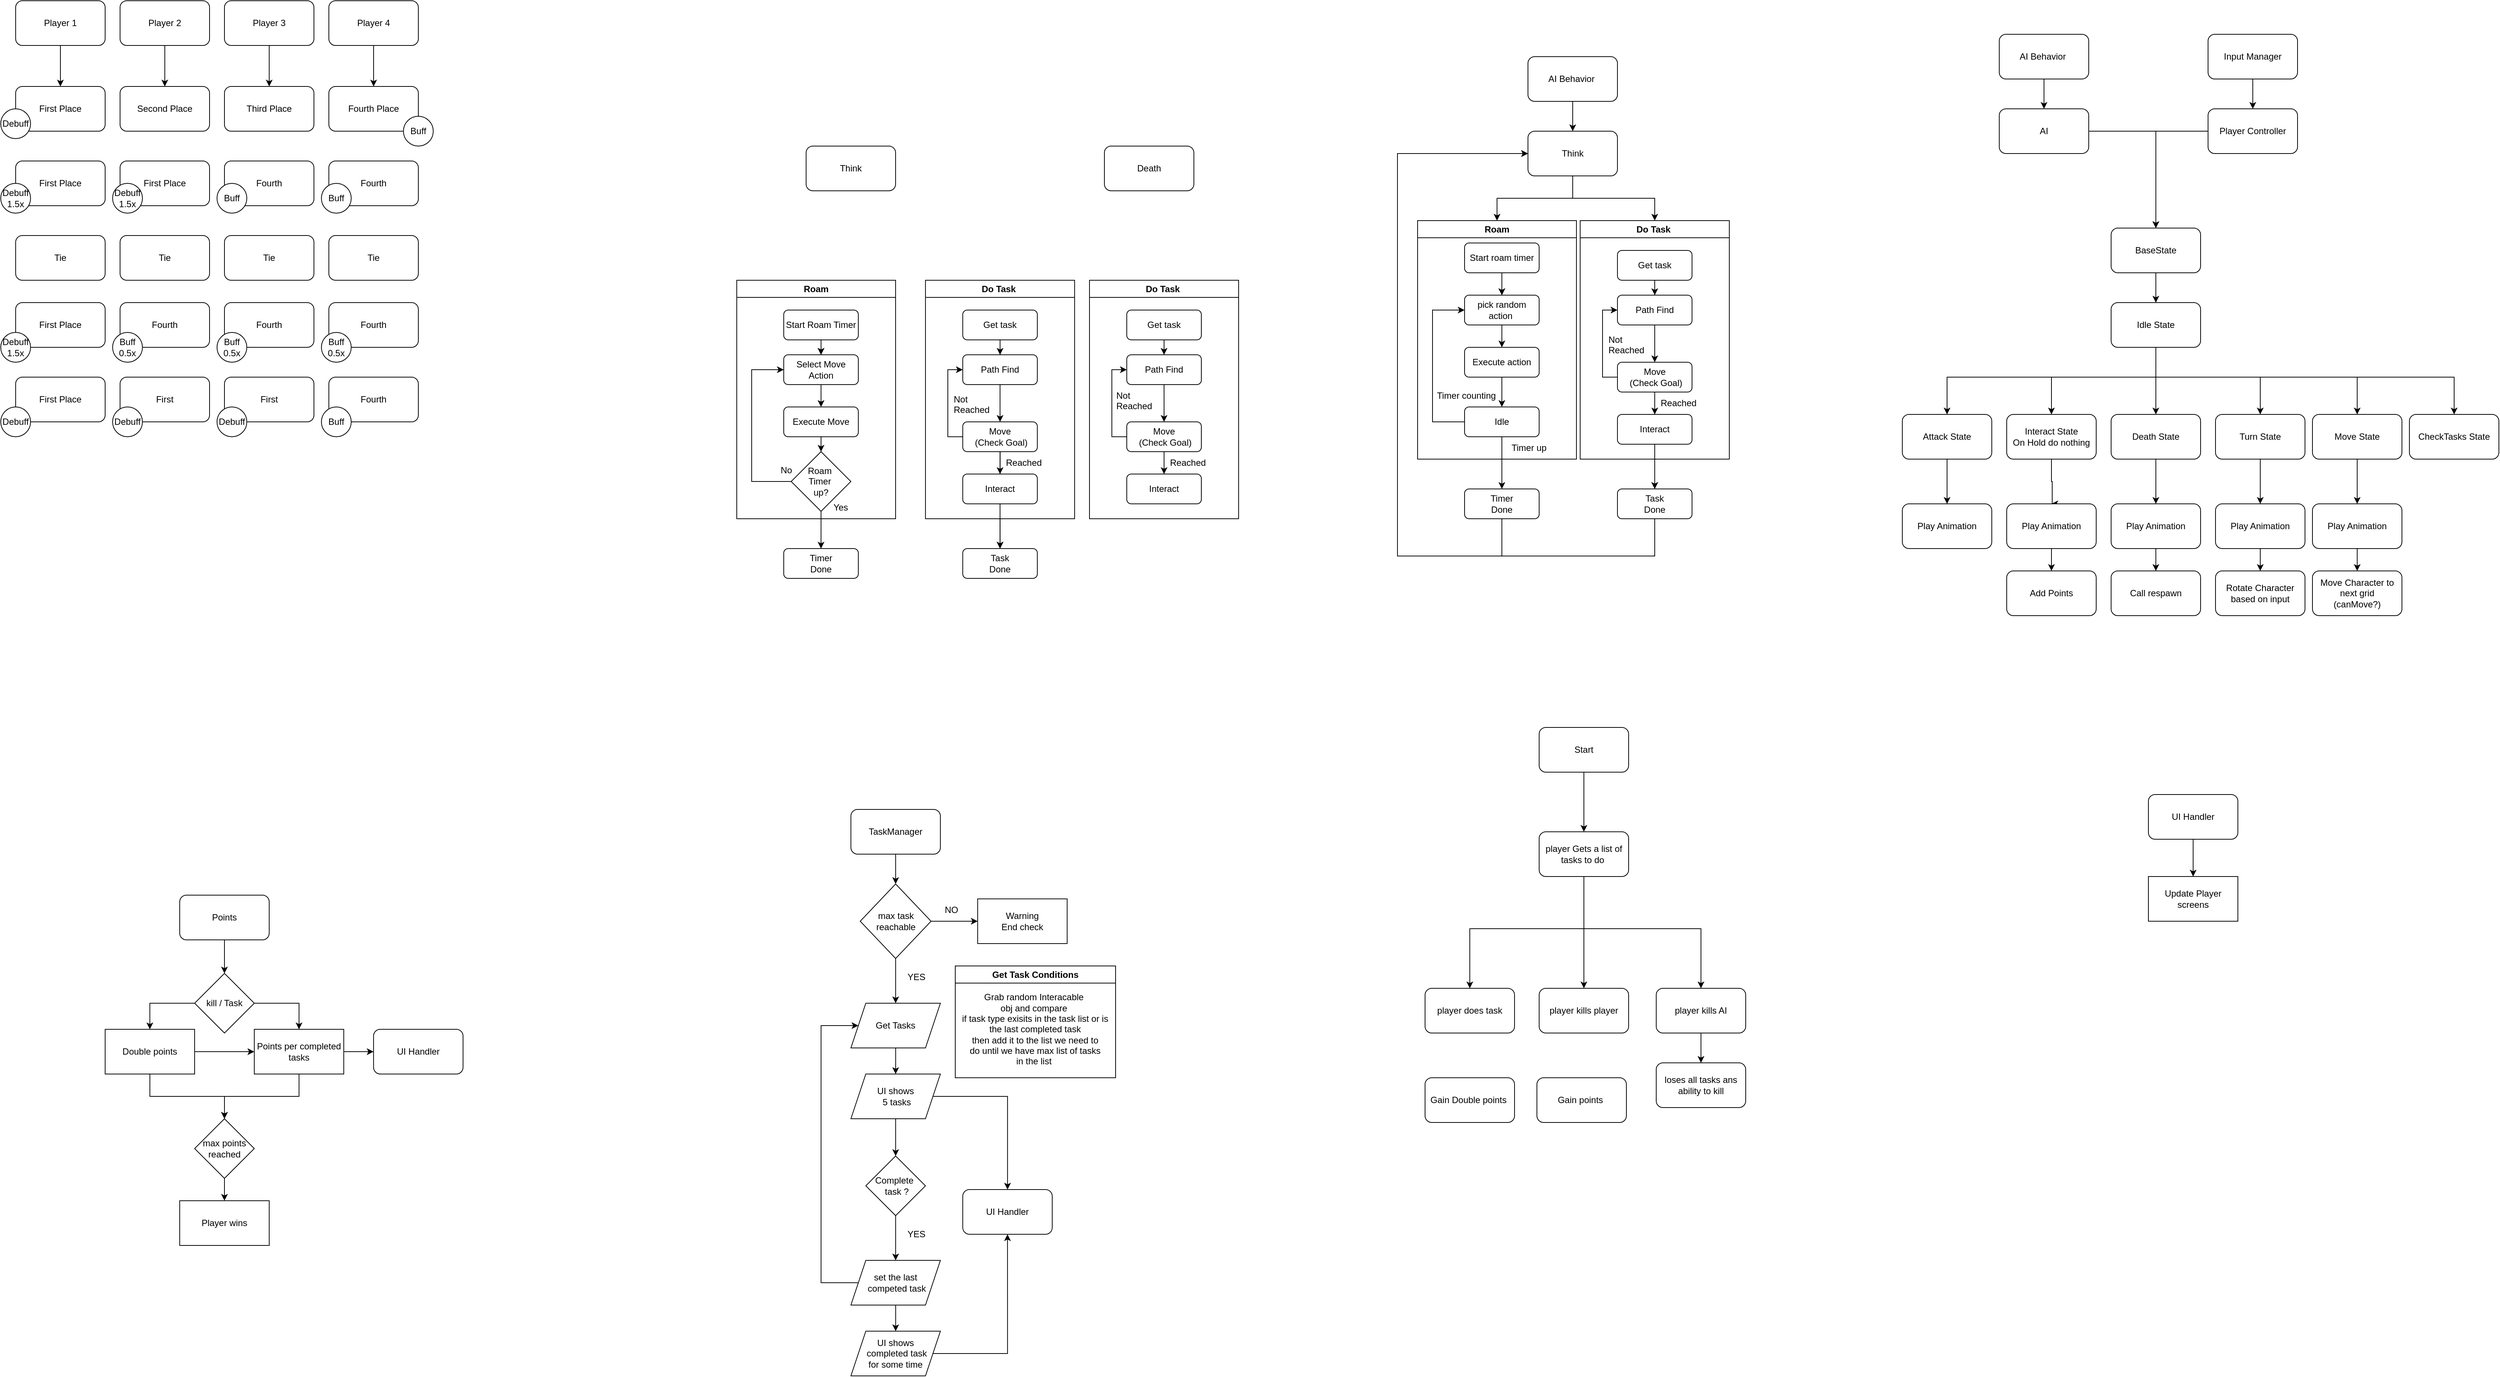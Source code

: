 <mxfile version="24.2.5" type="device">
  <diagram name="Page-1" id="fpUOnozSw0sFAfAjcg4Q">
    <mxGraphModel dx="3506" dy="557" grid="1" gridSize="10" guides="1" tooltips="1" connect="1" arrows="1" fold="1" page="1" pageScale="1" pageWidth="850" pageHeight="1100" math="0" shadow="0">
      <root>
        <mxCell id="0" />
        <mxCell id="1" parent="0" />
        <mxCell id="XSct5k5VQUa2GznqLbLM-2" style="edgeStyle=orthogonalEdgeStyle;rounded=0;orthogonalLoop=1;jettySize=auto;html=1;entryX=0.5;entryY=0;entryDx=0;entryDy=0;" parent="1" source="XSct5k5VQUa2GznqLbLM-1" target="XSct5k5VQUa2GznqLbLM-3" edge="1">
          <mxGeometry relative="1" as="geometry">
            <mxPoint x="500" y="280" as="targetPoint" />
          </mxGeometry>
        </mxCell>
        <mxCell id="XSct5k5VQUa2GznqLbLM-1" value="Input Manager" style="rounded=1;whiteSpace=wrap;html=1;" parent="1" vertex="1">
          <mxGeometry x="440" y="190" width="120" height="60" as="geometry" />
        </mxCell>
        <mxCell id="XSct5k5VQUa2GznqLbLM-5" value="" style="edgeStyle=orthogonalEdgeStyle;rounded=0;orthogonalLoop=1;jettySize=auto;html=1;" parent="1" source="XSct5k5VQUa2GznqLbLM-3" target="XSct5k5VQUa2GznqLbLM-4" edge="1">
          <mxGeometry relative="1" as="geometry" />
        </mxCell>
        <mxCell id="XSct5k5VQUa2GznqLbLM-3" value="Player Controller" style="rounded=1;whiteSpace=wrap;html=1;" parent="1" vertex="1">
          <mxGeometry x="440" y="290" width="120" height="60" as="geometry" />
        </mxCell>
        <mxCell id="XSct5k5VQUa2GznqLbLM-13" style="edgeStyle=orthogonalEdgeStyle;rounded=0;orthogonalLoop=1;jettySize=auto;html=1;entryX=0.5;entryY=0;entryDx=0;entryDy=0;" parent="1" source="XSct5k5VQUa2GznqLbLM-4" target="XSct5k5VQUa2GznqLbLM-8" edge="1">
          <mxGeometry relative="1" as="geometry" />
        </mxCell>
        <mxCell id="XSct5k5VQUa2GznqLbLM-4" value="BaseState" style="whiteSpace=wrap;html=1;rounded=1;" parent="1" vertex="1">
          <mxGeometry x="310" y="450" width="120" height="60" as="geometry" />
        </mxCell>
        <mxCell id="XSct5k5VQUa2GznqLbLM-32" style="edgeStyle=orthogonalEdgeStyle;rounded=0;orthogonalLoop=1;jettySize=auto;html=1;entryX=0.5;entryY=0;entryDx=0;entryDy=0;" parent="1" source="XSct5k5VQUa2GznqLbLM-7" target="XSct5k5VQUa2GznqLbLM-33" edge="1">
          <mxGeometry relative="1" as="geometry">
            <mxPoint x="640" y="820" as="targetPoint" />
          </mxGeometry>
        </mxCell>
        <mxCell id="XSct5k5VQUa2GznqLbLM-7" value="Move State" style="whiteSpace=wrap;html=1;rounded=1;" parent="1" vertex="1">
          <mxGeometry x="580" y="700" width="120" height="60" as="geometry" />
        </mxCell>
        <mxCell id="Volj_1E85MB9AknWKt4E-5" style="edgeStyle=orthogonalEdgeStyle;rounded=0;orthogonalLoop=1;jettySize=auto;html=1;entryX=0.5;entryY=0;entryDx=0;entryDy=0;" parent="1" source="XSct5k5VQUa2GznqLbLM-8" target="XSct5k5VQUa2GznqLbLM-11" edge="1">
          <mxGeometry relative="1" as="geometry">
            <Array as="points">
              <mxPoint x="370" y="650" />
              <mxPoint x="90" y="650" />
            </Array>
          </mxGeometry>
        </mxCell>
        <mxCell id="Volj_1E85MB9AknWKt4E-6" style="edgeStyle=orthogonalEdgeStyle;rounded=0;orthogonalLoop=1;jettySize=auto;html=1;entryX=0.5;entryY=0;entryDx=0;entryDy=0;" parent="1" source="XSct5k5VQUa2GznqLbLM-8" target="XSct5k5VQUa2GznqLbLM-12" edge="1">
          <mxGeometry relative="1" as="geometry">
            <Array as="points">
              <mxPoint x="370" y="650" />
              <mxPoint x="230" y="650" />
            </Array>
          </mxGeometry>
        </mxCell>
        <mxCell id="Volj_1E85MB9AknWKt4E-7" style="edgeStyle=orthogonalEdgeStyle;rounded=0;orthogonalLoop=1;jettySize=auto;html=1;entryX=0.5;entryY=0;entryDx=0;entryDy=0;" parent="1" source="XSct5k5VQUa2GznqLbLM-8" target="XSct5k5VQUa2GznqLbLM-10" edge="1">
          <mxGeometry relative="1" as="geometry">
            <Array as="points">
              <mxPoint x="370" y="680" />
              <mxPoint x="370" y="680" />
            </Array>
          </mxGeometry>
        </mxCell>
        <mxCell id="Volj_1E85MB9AknWKt4E-8" style="edgeStyle=orthogonalEdgeStyle;rounded=0;orthogonalLoop=1;jettySize=auto;html=1;entryX=0.5;entryY=0;entryDx=0;entryDy=0;" parent="1" source="XSct5k5VQUa2GznqLbLM-8" target="XSct5k5VQUa2GznqLbLM-9" edge="1">
          <mxGeometry relative="1" as="geometry">
            <Array as="points">
              <mxPoint x="370" y="650" />
              <mxPoint x="510" y="650" />
            </Array>
          </mxGeometry>
        </mxCell>
        <mxCell id="Volj_1E85MB9AknWKt4E-9" style="edgeStyle=orthogonalEdgeStyle;rounded=0;orthogonalLoop=1;jettySize=auto;html=1;entryX=0.5;entryY=0;entryDx=0;entryDy=0;" parent="1" source="XSct5k5VQUa2GznqLbLM-8" target="XSct5k5VQUa2GznqLbLM-71" edge="1">
          <mxGeometry relative="1" as="geometry">
            <Array as="points">
              <mxPoint x="370" y="650" />
              <mxPoint x="770" y="650" />
            </Array>
          </mxGeometry>
        </mxCell>
        <mxCell id="Volj_1E85MB9AknWKt4E-10" style="edgeStyle=orthogonalEdgeStyle;rounded=0;orthogonalLoop=1;jettySize=auto;html=1;entryX=0.5;entryY=0;entryDx=0;entryDy=0;" parent="1" source="XSct5k5VQUa2GznqLbLM-8" target="XSct5k5VQUa2GznqLbLM-7" edge="1">
          <mxGeometry relative="1" as="geometry">
            <Array as="points">
              <mxPoint x="370" y="650" />
              <mxPoint x="640" y="650" />
            </Array>
          </mxGeometry>
        </mxCell>
        <mxCell id="XSct5k5VQUa2GznqLbLM-8" value="Idle State" style="whiteSpace=wrap;html=1;rounded=1;" parent="1" vertex="1">
          <mxGeometry x="310" y="550" width="120" height="60" as="geometry" />
        </mxCell>
        <mxCell id="XSct5k5VQUa2GznqLbLM-25" style="edgeStyle=orthogonalEdgeStyle;rounded=0;orthogonalLoop=1;jettySize=auto;html=1;entryX=0.5;entryY=0;entryDx=0;entryDy=0;" parent="1" source="XSct5k5VQUa2GznqLbLM-9" target="XSct5k5VQUa2GznqLbLM-26" edge="1">
          <mxGeometry relative="1" as="geometry" />
        </mxCell>
        <mxCell id="XSct5k5VQUa2GznqLbLM-9" value="Turn State" style="whiteSpace=wrap;html=1;rounded=1;" parent="1" vertex="1">
          <mxGeometry x="450" y="700" width="120" height="60" as="geometry" />
        </mxCell>
        <mxCell id="XSct5k5VQUa2GznqLbLM-18" style="edgeStyle=orthogonalEdgeStyle;rounded=0;orthogonalLoop=1;jettySize=auto;html=1;" parent="1" source="XSct5k5VQUa2GznqLbLM-10" edge="1">
          <mxGeometry relative="1" as="geometry">
            <mxPoint x="370" y="820" as="targetPoint" />
          </mxGeometry>
        </mxCell>
        <mxCell id="XSct5k5VQUa2GznqLbLM-10" value="Death State" style="whiteSpace=wrap;html=1;rounded=1;" parent="1" vertex="1">
          <mxGeometry x="310" y="700" width="120" height="60" as="geometry" />
        </mxCell>
        <mxCell id="XSct5k5VQUa2GznqLbLM-11" value="Attack State" style="whiteSpace=wrap;html=1;rounded=1;" parent="1" vertex="1">
          <mxGeometry x="30" y="700" width="120" height="60" as="geometry" />
        </mxCell>
        <mxCell id="XSct5k5VQUa2GznqLbLM-12" value="Interact State&lt;br&gt;On Hold do nothing" style="whiteSpace=wrap;html=1;rounded=1;" parent="1" vertex="1">
          <mxGeometry x="170" y="700" width="120" height="60" as="geometry" />
        </mxCell>
        <mxCell id="XSct5k5VQUa2GznqLbLM-21" style="edgeStyle=orthogonalEdgeStyle;rounded=0;orthogonalLoop=1;jettySize=auto;html=1;entryX=0.5;entryY=0;entryDx=0;entryDy=0;" parent="1" source="XSct5k5VQUa2GznqLbLM-19" target="XSct5k5VQUa2GznqLbLM-20" edge="1">
          <mxGeometry relative="1" as="geometry" />
        </mxCell>
        <mxCell id="XSct5k5VQUa2GznqLbLM-19" value="Play Animation" style="whiteSpace=wrap;html=1;rounded=1;" parent="1" vertex="1">
          <mxGeometry x="310" y="820" width="120" height="60" as="geometry" />
        </mxCell>
        <mxCell id="XSct5k5VQUa2GznqLbLM-20" value="Call respawn" style="whiteSpace=wrap;html=1;rounded=1;" parent="1" vertex="1">
          <mxGeometry x="310" y="910" width="120" height="60" as="geometry" />
        </mxCell>
        <mxCell id="XSct5k5VQUa2GznqLbLM-23" value="Rotate Character based on input" style="whiteSpace=wrap;html=1;rounded=1;" parent="1" vertex="1">
          <mxGeometry x="450" y="910" width="120" height="60" as="geometry" />
        </mxCell>
        <mxCell id="XSct5k5VQUa2GznqLbLM-27" style="edgeStyle=orthogonalEdgeStyle;rounded=0;orthogonalLoop=1;jettySize=auto;html=1;entryX=0.5;entryY=0;entryDx=0;entryDy=0;" parent="1" source="XSct5k5VQUa2GznqLbLM-26" target="XSct5k5VQUa2GznqLbLM-23" edge="1">
          <mxGeometry relative="1" as="geometry" />
        </mxCell>
        <mxCell id="XSct5k5VQUa2GznqLbLM-26" value="Play Animation" style="whiteSpace=wrap;html=1;rounded=1;" parent="1" vertex="1">
          <mxGeometry x="450" y="820" width="120" height="60" as="geometry" />
        </mxCell>
        <mxCell id="XSct5k5VQUa2GznqLbLM-35" style="edgeStyle=orthogonalEdgeStyle;rounded=0;orthogonalLoop=1;jettySize=auto;html=1;" parent="1" source="XSct5k5VQUa2GznqLbLM-33" target="XSct5k5VQUa2GznqLbLM-34" edge="1">
          <mxGeometry relative="1" as="geometry" />
        </mxCell>
        <mxCell id="XSct5k5VQUa2GznqLbLM-33" value="Play Animation" style="whiteSpace=wrap;html=1;rounded=1;" parent="1" vertex="1">
          <mxGeometry x="580" y="820" width="120" height="60" as="geometry" />
        </mxCell>
        <mxCell id="XSct5k5VQUa2GznqLbLM-34" value="Move Character to next grid&lt;div&gt;(canMove?)&lt;/div&gt;" style="whiteSpace=wrap;html=1;rounded=1;" parent="1" vertex="1">
          <mxGeometry x="580" y="910" width="120" height="60" as="geometry" />
        </mxCell>
        <mxCell id="cFJ6EwEZcU4XQTctLiup-2" style="edgeStyle=orthogonalEdgeStyle;rounded=0;orthogonalLoop=1;jettySize=auto;html=1;entryX=0.5;entryY=0;entryDx=0;entryDy=0;" parent="1" source="cFJ6EwEZcU4XQTctLiup-1" target="xqMqaPBEPbHjZp_7vXyr-19" edge="1">
          <mxGeometry relative="1" as="geometry">
            <mxPoint x="-522" y="350.0" as="sourcePoint" />
            <Array as="points" />
          </mxGeometry>
        </mxCell>
        <mxCell id="k_e-ELGLgppn5nw8v2pl-16" style="edgeStyle=orthogonalEdgeStyle;rounded=0;orthogonalLoop=1;jettySize=auto;html=1;entryX=0.5;entryY=0;entryDx=0;entryDy=0;exitX=0.5;exitY=1;exitDx=0;exitDy=0;" parent="1" source="znZZMsB74qmJo8x0Kip--1" target="cFJ6EwEZcU4XQTctLiup-1" edge="1">
          <mxGeometry relative="1" as="geometry">
            <mxPoint x="-412" y="270" as="sourcePoint" />
          </mxGeometry>
        </mxCell>
        <mxCell id="XSct5k5VQUa2GznqLbLM-71" value="CheckTasks State" style="whiteSpace=wrap;html=1;rounded=1;" parent="1" vertex="1">
          <mxGeometry x="710" y="700" width="120" height="60" as="geometry" />
        </mxCell>
        <mxCell id="XSct5k5VQUa2GznqLbLM-72" style="edgeStyle=orthogonalEdgeStyle;rounded=0;orthogonalLoop=1;jettySize=auto;html=1;exitX=0.5;exitY=1;exitDx=0;exitDy=0;" parent="1" source="XSct5k5VQUa2GznqLbLM-12" edge="1">
          <mxGeometry relative="1" as="geometry">
            <mxPoint x="230" y="820" as="targetPoint" />
            <mxPoint x="380" y="770" as="sourcePoint" />
            <Array as="points">
              <mxPoint x="230" y="790" />
              <mxPoint x="231" y="790" />
              <mxPoint x="231" y="820" />
            </Array>
          </mxGeometry>
        </mxCell>
        <mxCell id="XSct5k5VQUa2GznqLbLM-73" value="Add Points" style="whiteSpace=wrap;html=1;rounded=1;" parent="1" vertex="1">
          <mxGeometry x="170" y="910" width="120" height="60" as="geometry" />
        </mxCell>
        <mxCell id="XSct5k5VQUa2GznqLbLM-75" style="edgeStyle=orthogonalEdgeStyle;rounded=0;orthogonalLoop=1;jettySize=auto;html=1;entryX=0.5;entryY=0;entryDx=0;entryDy=0;" parent="1" source="XSct5k5VQUa2GznqLbLM-74" target="XSct5k5VQUa2GznqLbLM-73" edge="1">
          <mxGeometry relative="1" as="geometry" />
        </mxCell>
        <mxCell id="XSct5k5VQUa2GznqLbLM-74" value="Play Animation" style="whiteSpace=wrap;html=1;rounded=1;" parent="1" vertex="1">
          <mxGeometry x="170" y="820" width="120" height="60" as="geometry" />
        </mxCell>
        <mxCell id="XSct5k5VQUa2GznqLbLM-76" value="Play Animation" style="whiteSpace=wrap;html=1;rounded=1;" parent="1" vertex="1">
          <mxGeometry x="30" y="820" width="120" height="60" as="geometry" />
        </mxCell>
        <mxCell id="XSct5k5VQUa2GznqLbLM-77" style="edgeStyle=orthogonalEdgeStyle;rounded=0;orthogonalLoop=1;jettySize=auto;html=1;exitX=0.5;exitY=1;exitDx=0;exitDy=0;entryX=0.5;entryY=0;entryDx=0;entryDy=0;" parent="1" source="XSct5k5VQUa2GznqLbLM-11" target="XSct5k5VQUa2GznqLbLM-76" edge="1">
          <mxGeometry relative="1" as="geometry">
            <mxPoint x="240" y="830" as="targetPoint" />
            <mxPoint x="240" y="770" as="sourcePoint" />
            <Array as="points">
              <mxPoint x="90" y="810" />
              <mxPoint x="90" y="810" />
            </Array>
          </mxGeometry>
        </mxCell>
        <mxCell id="xqMqaPBEPbHjZp_7vXyr-19" value="Roam" style="swimlane;whiteSpace=wrap;html=1;" parent="1" vertex="1">
          <mxGeometry x="-620" y="440" width="213" height="320" as="geometry" />
        </mxCell>
        <mxCell id="xqMqaPBEPbHjZp_7vXyr-21" style="edgeStyle=orthogonalEdgeStyle;rounded=0;orthogonalLoop=1;jettySize=auto;html=1;entryX=0.5;entryY=0;entryDx=0;entryDy=0;" parent="xqMqaPBEPbHjZp_7vXyr-19" source="T1XJ8mTRFxujSmtySTRM-1" target="xqMqaPBEPbHjZp_7vXyr-13" edge="1">
          <mxGeometry relative="1" as="geometry">
            <mxPoint x="113" y="60.0" as="sourcePoint" />
          </mxGeometry>
        </mxCell>
        <mxCell id="xqMqaPBEPbHjZp_7vXyr-13" value="pick random action&amp;nbsp;" style="whiteSpace=wrap;html=1;rounded=1;" parent="xqMqaPBEPbHjZp_7vXyr-19" vertex="1">
          <mxGeometry x="63" y="100.0" width="100" height="40" as="geometry" />
        </mxCell>
        <mxCell id="xqMqaPBEPbHjZp_7vXyr-16" value="" style="edgeStyle=orthogonalEdgeStyle;rounded=0;orthogonalLoop=1;jettySize=auto;html=1;" parent="xqMqaPBEPbHjZp_7vXyr-19" source="xqMqaPBEPbHjZp_7vXyr-13" target="xqMqaPBEPbHjZp_7vXyr-15" edge="1">
          <mxGeometry relative="1" as="geometry">
            <mxPoint x="113" y="140.0" as="sourcePoint" />
            <mxPoint x="113" y="220.0" as="targetPoint" />
          </mxGeometry>
        </mxCell>
        <mxCell id="xqMqaPBEPbHjZp_7vXyr-15" value="Execute action" style="whiteSpace=wrap;html=1;rounded=1;" parent="xqMqaPBEPbHjZp_7vXyr-19" vertex="1">
          <mxGeometry x="63" y="170.0" width="100" height="40" as="geometry" />
        </mxCell>
        <mxCell id="xqMqaPBEPbHjZp_7vXyr-18" value="" style="edgeStyle=orthogonalEdgeStyle;rounded=0;orthogonalLoop=1;jettySize=auto;html=1;" parent="xqMqaPBEPbHjZp_7vXyr-19" source="xqMqaPBEPbHjZp_7vXyr-15" target="xqMqaPBEPbHjZp_7vXyr-17" edge="1">
          <mxGeometry relative="1" as="geometry">
            <mxPoint x="113" y="220.0" as="sourcePoint" />
            <mxPoint x="113" y="330.0" as="targetPoint" />
          </mxGeometry>
        </mxCell>
        <mxCell id="T1XJ8mTRFxujSmtySTRM-5" style="edgeStyle=orthogonalEdgeStyle;rounded=0;orthogonalLoop=1;jettySize=auto;html=1;entryX=0;entryY=0.5;entryDx=0;entryDy=0;" parent="xqMqaPBEPbHjZp_7vXyr-19" source="xqMqaPBEPbHjZp_7vXyr-17" target="xqMqaPBEPbHjZp_7vXyr-13" edge="1">
          <mxGeometry relative="1" as="geometry">
            <Array as="points">
              <mxPoint x="20" y="270" />
              <mxPoint x="20" y="120" />
            </Array>
          </mxGeometry>
        </mxCell>
        <mxCell id="xqMqaPBEPbHjZp_7vXyr-17" value="Idle" style="whiteSpace=wrap;html=1;rounded=1;" parent="xqMqaPBEPbHjZp_7vXyr-19" vertex="1">
          <mxGeometry x="63" y="250.0" width="100" height="40" as="geometry" />
        </mxCell>
        <mxCell id="T1XJ8mTRFxujSmtySTRM-1" value="Start roam timer" style="whiteSpace=wrap;html=1;rounded=1;" parent="xqMqaPBEPbHjZp_7vXyr-19" vertex="1">
          <mxGeometry x="63" y="30.0" width="100" height="40" as="geometry" />
        </mxCell>
        <mxCell id="T1XJ8mTRFxujSmtySTRM-3" value="" style="edgeStyle=orthogonalEdgeStyle;rounded=0;orthogonalLoop=1;jettySize=auto;html=1;" parent="xqMqaPBEPbHjZp_7vXyr-19" source="T1XJ8mTRFxujSmtySTRM-1" target="xqMqaPBEPbHjZp_7vXyr-13" edge="1">
          <mxGeometry relative="1" as="geometry" />
        </mxCell>
        <mxCell id="T1XJ8mTRFxujSmtySTRM-7" value="Timer counting" style="text;strokeColor=none;fillColor=none;align=left;verticalAlign=middle;spacingLeft=4;spacingRight=4;overflow=hidden;points=[[0,0.5],[1,0.5]];portConstraint=eastwest;rotatable=0;whiteSpace=wrap;html=1;" parent="xqMqaPBEPbHjZp_7vXyr-19" vertex="1">
          <mxGeometry x="20" y="220" width="90" height="30" as="geometry" />
        </mxCell>
        <mxCell id="T1XJ8mTRFxujSmtySTRM-9" value="Timer up" style="text;strokeColor=none;fillColor=none;align=left;verticalAlign=middle;spacingLeft=4;spacingRight=4;overflow=hidden;points=[[0,0.5],[1,0.5]];portConstraint=eastwest;rotatable=0;whiteSpace=wrap;html=1;" parent="xqMqaPBEPbHjZp_7vXyr-19" vertex="1">
          <mxGeometry x="120" y="290.0" width="58" height="30" as="geometry" />
        </mxCell>
        <mxCell id="k_e-ELGLgppn5nw8v2pl-15" style="edgeStyle=orthogonalEdgeStyle;rounded=0;orthogonalLoop=1;jettySize=auto;html=1;entryX=0;entryY=0.5;entryDx=0;entryDy=0;" parent="1" source="xqMqaPBEPbHjZp_7vXyr-23" target="cFJ6EwEZcU4XQTctLiup-1" edge="1">
          <mxGeometry relative="1" as="geometry">
            <Array as="points">
              <mxPoint x="-507" y="890" />
              <mxPoint x="-647" y="890" />
              <mxPoint x="-647" y="350" />
            </Array>
          </mxGeometry>
        </mxCell>
        <mxCell id="xqMqaPBEPbHjZp_7vXyr-23" value="Timer&lt;br&gt;Done" style="whiteSpace=wrap;html=1;rounded=1;" parent="1" vertex="1">
          <mxGeometry x="-557" y="800" width="100" height="40" as="geometry" />
        </mxCell>
        <mxCell id="Volj_1E85MB9AknWKt4E-1" value="TaskManager" style="rounded=1;whiteSpace=wrap;html=1;" parent="1" vertex="1">
          <mxGeometry x="-1379.94" y="1230" width="120" height="60" as="geometry" />
        </mxCell>
        <mxCell id="Volj_1E85MB9AknWKt4E-4" style="edgeStyle=orthogonalEdgeStyle;rounded=0;orthogonalLoop=1;jettySize=auto;html=1;entryX=0.5;entryY=0;entryDx=0;entryDy=0;" parent="1" source="Volj_1E85MB9AknWKt4E-2" target="Volj_1E85MB9AknWKt4E-3" edge="1">
          <mxGeometry relative="1" as="geometry" />
        </mxCell>
        <mxCell id="Volj_1E85MB9AknWKt4E-2" value="Points" style="rounded=1;whiteSpace=wrap;html=1;" parent="1" vertex="1">
          <mxGeometry x="-2280" y="1345" width="120" height="60" as="geometry" />
        </mxCell>
        <mxCell id="znZZMsB74qmJo8x0Kip--5" value="" style="edgeStyle=orthogonalEdgeStyle;rounded=0;orthogonalLoop=1;jettySize=auto;html=1;" parent="1" source="Volj_1E85MB9AknWKt4E-3" target="znZZMsB74qmJo8x0Kip--4" edge="1">
          <mxGeometry relative="1" as="geometry">
            <Array as="points">
              <mxPoint x="-2320.06" y="1490" />
            </Array>
          </mxGeometry>
        </mxCell>
        <mxCell id="znZZMsB74qmJo8x0Kip--8" style="edgeStyle=orthogonalEdgeStyle;rounded=0;orthogonalLoop=1;jettySize=auto;html=1;entryX=0.5;entryY=0;entryDx=0;entryDy=0;" parent="1" source="Volj_1E85MB9AknWKt4E-3" target="znZZMsB74qmJo8x0Kip--7" edge="1">
          <mxGeometry relative="1" as="geometry">
            <Array as="points">
              <mxPoint x="-2120.06" y="1490" />
            </Array>
          </mxGeometry>
        </mxCell>
        <mxCell id="Volj_1E85MB9AknWKt4E-3" value="kill / Task" style="rhombus;whiteSpace=wrap;html=1;" parent="1" vertex="1">
          <mxGeometry x="-2260" y="1450" width="80" height="80" as="geometry" />
        </mxCell>
        <mxCell id="k_e-ELGLgppn5nw8v2pl-13" style="edgeStyle=orthogonalEdgeStyle;rounded=0;orthogonalLoop=1;jettySize=auto;html=1;entryX=0.5;entryY=0;entryDx=0;entryDy=0;" parent="1" source="Volj_1E85MB9AknWKt4E-11" target="cFJ6EwEZcU4XQTctLiup-5" edge="1">
          <mxGeometry relative="1" as="geometry" />
        </mxCell>
        <mxCell id="Volj_1E85MB9AknWKt4E-11" value="Do Task&amp;nbsp;" style="swimlane;whiteSpace=wrap;html=1;" parent="1" vertex="1">
          <mxGeometry x="-402" y="440" width="200" height="320" as="geometry" />
        </mxCell>
        <mxCell id="k_e-ELGLgppn5nw8v2pl-5" style="edgeStyle=orthogonalEdgeStyle;rounded=0;orthogonalLoop=1;jettySize=auto;html=1;entryX=0.5;entryY=0;entryDx=0;entryDy=0;" parent="Volj_1E85MB9AknWKt4E-11" source="k_e-ELGLgppn5nw8v2pl-1" target="k_e-ELGLgppn5nw8v2pl-4" edge="1">
          <mxGeometry relative="1" as="geometry" />
        </mxCell>
        <mxCell id="k_e-ELGLgppn5nw8v2pl-1" value="Path Find" style="whiteSpace=wrap;html=1;rounded=1;" parent="Volj_1E85MB9AknWKt4E-11" vertex="1">
          <mxGeometry x="50" y="100" width="100" height="40" as="geometry" />
        </mxCell>
        <mxCell id="k_e-ELGLgppn5nw8v2pl-3" style="edgeStyle=orthogonalEdgeStyle;rounded=0;orthogonalLoop=1;jettySize=auto;html=1;" parent="Volj_1E85MB9AknWKt4E-11" source="k_e-ELGLgppn5nw8v2pl-2" target="k_e-ELGLgppn5nw8v2pl-1" edge="1">
          <mxGeometry relative="1" as="geometry" />
        </mxCell>
        <mxCell id="k_e-ELGLgppn5nw8v2pl-2" value="Get task" style="whiteSpace=wrap;html=1;rounded=1;" parent="Volj_1E85MB9AknWKt4E-11" vertex="1">
          <mxGeometry x="50" y="40" width="100" height="40" as="geometry" />
        </mxCell>
        <mxCell id="k_e-ELGLgppn5nw8v2pl-6" style="edgeStyle=orthogonalEdgeStyle;rounded=0;orthogonalLoop=1;jettySize=auto;html=1;entryX=0;entryY=0.5;entryDx=0;entryDy=0;" parent="Volj_1E85MB9AknWKt4E-11" source="k_e-ELGLgppn5nw8v2pl-7" target="k_e-ELGLgppn5nw8v2pl-1" edge="1">
          <mxGeometry relative="1" as="geometry">
            <Array as="points">
              <mxPoint x="100" y="210" />
              <mxPoint x="30" y="210" />
              <mxPoint x="30" y="120" />
            </Array>
          </mxGeometry>
        </mxCell>
        <mxCell id="k_e-ELGLgppn5nw8v2pl-8" style="edgeStyle=orthogonalEdgeStyle;rounded=0;orthogonalLoop=1;jettySize=auto;html=1;entryX=0.5;entryY=0;entryDx=0;entryDy=0;" parent="Volj_1E85MB9AknWKt4E-11" source="k_e-ELGLgppn5nw8v2pl-4" target="k_e-ELGLgppn5nw8v2pl-7" edge="1">
          <mxGeometry relative="1" as="geometry" />
        </mxCell>
        <mxCell id="k_e-ELGLgppn5nw8v2pl-4" value="Move&lt;br&gt;&amp;nbsp;(Check Goal)" style="whiteSpace=wrap;html=1;rounded=1;" parent="Volj_1E85MB9AknWKt4E-11" vertex="1">
          <mxGeometry x="50" y="190" width="100" height="40" as="geometry" />
        </mxCell>
        <mxCell id="k_e-ELGLgppn5nw8v2pl-7" value="Interact" style="whiteSpace=wrap;html=1;rounded=1;" parent="Volj_1E85MB9AknWKt4E-11" vertex="1">
          <mxGeometry x="50" y="260" width="100" height="40" as="geometry" />
        </mxCell>
        <mxCell id="k_e-ELGLgppn5nw8v2pl-21" value="Not Reached" style="text;strokeColor=none;fillColor=none;align=left;verticalAlign=middle;spacingLeft=4;spacingRight=4;overflow=hidden;points=[[0,0.5],[1,0.5]];portConstraint=eastwest;rotatable=0;whiteSpace=wrap;html=1;" parent="Volj_1E85MB9AknWKt4E-11" vertex="1">
          <mxGeometry x="32" y="150" width="58" height="30" as="geometry" />
        </mxCell>
        <mxCell id="k_e-ELGLgppn5nw8v2pl-22" value="Reached" style="text;strokeColor=none;fillColor=none;align=left;verticalAlign=middle;spacingLeft=4;spacingRight=4;overflow=hidden;points=[[0,0.5],[1,0.5]];portConstraint=eastwest;rotatable=0;whiteSpace=wrap;html=1;" parent="Volj_1E85MB9AknWKt4E-11" vertex="1">
          <mxGeometry x="102" y="230" width="58" height="30" as="geometry" />
        </mxCell>
        <mxCell id="ABTgJKOR7nkzbQ6pQ3x9-3" value="Get Tasks" style="shape=parallelogram;perimeter=parallelogramPerimeter;whiteSpace=wrap;html=1;fixedSize=1;" parent="1" vertex="1">
          <mxGeometry x="-1379.94" y="1490" width="120" height="60" as="geometry" />
        </mxCell>
        <mxCell id="ABTgJKOR7nkzbQ6pQ3x9-9" value="" style="edgeStyle=orthogonalEdgeStyle;rounded=0;orthogonalLoop=1;jettySize=auto;html=1;" parent="1" source="ABTgJKOR7nkzbQ6pQ3x9-6" target="ABTgJKOR7nkzbQ6pQ3x9-8" edge="1">
          <mxGeometry relative="1" as="geometry" />
        </mxCell>
        <mxCell id="cFJ6EwEZcU4XQTctLiup-38" style="edgeStyle=orthogonalEdgeStyle;rounded=0;orthogonalLoop=1;jettySize=auto;html=1;" parent="1" source="ABTgJKOR7nkzbQ6pQ3x9-6" target="cFJ6EwEZcU4XQTctLiup-36" edge="1">
          <mxGeometry relative="1" as="geometry" />
        </mxCell>
        <mxCell id="ABTgJKOR7nkzbQ6pQ3x9-6" value="UI shows&lt;br&gt;&amp;nbsp;5 tasks" style="shape=parallelogram;perimeter=parallelogramPerimeter;whiteSpace=wrap;html=1;fixedSize=1;" parent="1" vertex="1">
          <mxGeometry x="-1379.94" y="1585" width="120" height="60" as="geometry" />
        </mxCell>
        <mxCell id="cFJ6EwEZcU4XQTctLiup-12" value="" style="edgeStyle=orthogonalEdgeStyle;rounded=0;orthogonalLoop=1;jettySize=auto;html=1;" parent="1" source="ABTgJKOR7nkzbQ6pQ3x9-8" target="cFJ6EwEZcU4XQTctLiup-11" edge="1">
          <mxGeometry relative="1" as="geometry" />
        </mxCell>
        <mxCell id="ABTgJKOR7nkzbQ6pQ3x9-8" value="Complete&amp;nbsp;&lt;br&gt;&amp;nbsp;task ?" style="rhombus;whiteSpace=wrap;html=1;" parent="1" vertex="1">
          <mxGeometry x="-1359.94" y="1695" width="80" height="80" as="geometry" />
        </mxCell>
        <mxCell id="cFJ6EwEZcU4XQTctLiup-4" style="edgeStyle=orthogonalEdgeStyle;rounded=0;orthogonalLoop=1;jettySize=auto;html=1;entryX=0.5;entryY=0;entryDx=0;entryDy=0;" parent="1" source="cFJ6EwEZcU4XQTctLiup-1" target="Volj_1E85MB9AknWKt4E-11" edge="1">
          <mxGeometry relative="1" as="geometry" />
        </mxCell>
        <mxCell id="cFJ6EwEZcU4XQTctLiup-1" value="Think" style="whiteSpace=wrap;html=1;rounded=1;" parent="1" vertex="1">
          <mxGeometry x="-472" y="320" width="120" height="60" as="geometry" />
        </mxCell>
        <mxCell id="k_e-ELGLgppn5nw8v2pl-14" style="edgeStyle=orthogonalEdgeStyle;rounded=0;orthogonalLoop=1;jettySize=auto;html=1;entryX=0;entryY=0.5;entryDx=0;entryDy=0;" parent="1" source="cFJ6EwEZcU4XQTctLiup-5" target="cFJ6EwEZcU4XQTctLiup-1" edge="1">
          <mxGeometry relative="1" as="geometry">
            <Array as="points">
              <mxPoint x="-302" y="890" />
              <mxPoint x="-647" y="890" />
              <mxPoint x="-647" y="350" />
            </Array>
          </mxGeometry>
        </mxCell>
        <mxCell id="cFJ6EwEZcU4XQTctLiup-5" value="Task &lt;br&gt;Done" style="whiteSpace=wrap;html=1;rounded=1;" parent="1" vertex="1">
          <mxGeometry x="-352" y="800" width="100" height="40" as="geometry" />
        </mxCell>
        <mxCell id="cFJ6EwEZcU4XQTctLiup-26" style="edgeStyle=orthogonalEdgeStyle;rounded=0;orthogonalLoop=1;jettySize=auto;html=1;entryX=0;entryY=0.5;entryDx=0;entryDy=0;" parent="1" source="cFJ6EwEZcU4XQTctLiup-11" target="ABTgJKOR7nkzbQ6pQ3x9-3" edge="1">
          <mxGeometry relative="1" as="geometry">
            <Array as="points">
              <mxPoint x="-1419.94" y="1865" />
              <mxPoint x="-1419.94" y="1520" />
            </Array>
          </mxGeometry>
        </mxCell>
        <mxCell id="cFJ6EwEZcU4XQTctLiup-40" style="edgeStyle=orthogonalEdgeStyle;rounded=0;orthogonalLoop=1;jettySize=auto;html=1;" parent="1" source="cFJ6EwEZcU4XQTctLiup-11" target="cFJ6EwEZcU4XQTctLiup-39" edge="1">
          <mxGeometry relative="1" as="geometry" />
        </mxCell>
        <mxCell id="cFJ6EwEZcU4XQTctLiup-11" value="set the last&lt;br&gt;&amp;nbsp;competed task" style="shape=parallelogram;perimeter=parallelogramPerimeter;whiteSpace=wrap;html=1;fixedSize=1;" parent="1" vertex="1">
          <mxGeometry x="-1379.94" y="1835" width="120" height="60" as="geometry" />
        </mxCell>
        <mxCell id="cFJ6EwEZcU4XQTctLiup-13" value="YES" style="text;strokeColor=none;fillColor=none;align=left;verticalAlign=middle;spacingLeft=4;spacingRight=4;overflow=hidden;points=[[0,0.5],[1,0.5]];portConstraint=eastwest;rotatable=0;whiteSpace=wrap;html=1;" parent="1" vertex="1">
          <mxGeometry x="-1309.94" y="1785" width="40" height="30" as="geometry" />
        </mxCell>
        <mxCell id="cFJ6EwEZcU4XQTctLiup-19" value="" style="edgeStyle=orthogonalEdgeStyle;rounded=0;orthogonalLoop=1;jettySize=auto;html=1;entryX=0.5;entryY=0;entryDx=0;entryDy=0;" parent="1" source="ABTgJKOR7nkzbQ6pQ3x9-3" target="ABTgJKOR7nkzbQ6pQ3x9-6" edge="1">
          <mxGeometry relative="1" as="geometry">
            <mxPoint x="-1329.94" y="1560" as="sourcePoint" />
            <mxPoint x="-1329.94" y="1620.0" as="targetPoint" />
          </mxGeometry>
        </mxCell>
        <mxCell id="cFJ6EwEZcU4XQTctLiup-28" value="" style="edgeStyle=orthogonalEdgeStyle;rounded=0;orthogonalLoop=1;jettySize=auto;html=1;" parent="1" source="cFJ6EwEZcU4XQTctLiup-29" target="cFJ6EwEZcU4XQTctLiup-32" edge="1">
          <mxGeometry relative="1" as="geometry" />
        </mxCell>
        <mxCell id="cFJ6EwEZcU4XQTctLiup-30" value="NO" style="text;strokeColor=none;fillColor=none;align=left;verticalAlign=middle;spacingLeft=4;spacingRight=4;overflow=hidden;points=[[0,0.5],[1,0.5]];portConstraint=eastwest;rotatable=0;whiteSpace=wrap;html=1;" parent="1" vertex="1">
          <mxGeometry x="-1259.94" y="1350" width="30" height="30" as="geometry" />
        </mxCell>
        <mxCell id="cFJ6EwEZcU4XQTctLiup-31" value="YES" style="text;strokeColor=none;fillColor=none;align=left;verticalAlign=middle;spacingLeft=4;spacingRight=4;overflow=hidden;points=[[0,0.5],[1,0.5]];portConstraint=eastwest;rotatable=0;whiteSpace=wrap;html=1;" parent="1" vertex="1">
          <mxGeometry x="-1309.94" y="1440" width="40" height="30" as="geometry" />
        </mxCell>
        <mxCell id="cFJ6EwEZcU4XQTctLiup-32" value="Warning&lt;br&gt;End check" style="whiteSpace=wrap;html=1;" parent="1" vertex="1">
          <mxGeometry x="-1209.94" y="1350" width="120" height="60" as="geometry" />
        </mxCell>
        <mxCell id="cFJ6EwEZcU4XQTctLiup-33" value="" style="edgeStyle=orthogonalEdgeStyle;rounded=0;orthogonalLoop=1;jettySize=auto;html=1;entryX=0.5;entryY=0;entryDx=0;entryDy=0;" parent="1" source="Volj_1E85MB9AknWKt4E-1" target="cFJ6EwEZcU4XQTctLiup-29" edge="1">
          <mxGeometry relative="1" as="geometry">
            <mxPoint x="-1319.94" y="1430" as="targetPoint" />
            <mxPoint x="-1319.94" y="1290" as="sourcePoint" />
          </mxGeometry>
        </mxCell>
        <mxCell id="cFJ6EwEZcU4XQTctLiup-35" style="edgeStyle=orthogonalEdgeStyle;rounded=0;orthogonalLoop=1;jettySize=auto;html=1;entryX=0.5;entryY=0;entryDx=0;entryDy=0;" parent="1" source="cFJ6EwEZcU4XQTctLiup-29" target="ABTgJKOR7nkzbQ6pQ3x9-3" edge="1">
          <mxGeometry relative="1" as="geometry" />
        </mxCell>
        <mxCell id="cFJ6EwEZcU4XQTctLiup-29" value="max task reachable" style="rhombus;whiteSpace=wrap;html=1;" parent="1" vertex="1">
          <mxGeometry x="-1367.44" y="1330" width="95" height="100" as="geometry" />
        </mxCell>
        <mxCell id="cFJ6EwEZcU4XQTctLiup-36" value="UI Handler" style="rounded=1;whiteSpace=wrap;html=1;" parent="1" vertex="1">
          <mxGeometry x="-1229.94" y="1740" width="120" height="60" as="geometry" />
        </mxCell>
        <mxCell id="cFJ6EwEZcU4XQTctLiup-41" style="edgeStyle=orthogonalEdgeStyle;rounded=0;orthogonalLoop=1;jettySize=auto;html=1;entryX=0.5;entryY=1;entryDx=0;entryDy=0;" parent="1" source="cFJ6EwEZcU4XQTctLiup-39" target="cFJ6EwEZcU4XQTctLiup-36" edge="1">
          <mxGeometry relative="1" as="geometry" />
        </mxCell>
        <mxCell id="cFJ6EwEZcU4XQTctLiup-39" value="UI shows&lt;br&gt;&amp;nbsp;completed task&lt;br&gt;for some time" style="shape=parallelogram;perimeter=parallelogramPerimeter;whiteSpace=wrap;html=1;fixedSize=1;" parent="1" vertex="1">
          <mxGeometry x="-1379.94" y="1930" width="120" height="60" as="geometry" />
        </mxCell>
        <mxCell id="cFJ6EwEZcU4XQTctLiup-42" value="Get Task Conditions" style="swimlane;whiteSpace=wrap;html=1;" parent="1" vertex="1">
          <mxGeometry x="-1240" y="1440" width="215" height="150" as="geometry" />
        </mxCell>
        <mxCell id="cFJ6EwEZcU4XQTctLiup-43" value="Grab random Interacable &lt;br&gt;obj and compare&lt;br&gt;&amp;nbsp;if task type exisits in the task list or is&lt;br&gt;&amp;nbsp;the last completed task&lt;br&gt;&amp;nbsp;then add it to the list we need to&lt;br&gt;&amp;nbsp;do until we have max list of tasks&lt;br&gt;&amp;nbsp;in the list&amp;nbsp;" style="text;html=1;align=center;verticalAlign=middle;resizable=0;points=[];autosize=1;strokeColor=none;fillColor=none;" parent="cFJ6EwEZcU4XQTctLiup-42" vertex="1">
          <mxGeometry x="-5" y="30" width="220" height="110" as="geometry" />
        </mxCell>
        <mxCell id="k_e-ELGLgppn5nw8v2pl-18" style="edgeStyle=orthogonalEdgeStyle;rounded=0;orthogonalLoop=1;jettySize=auto;html=1;entryX=0.5;entryY=0;entryDx=0;entryDy=0;" parent="1" source="k_e-ELGLgppn5nw8v2pl-17" target="XSct5k5VQUa2GznqLbLM-4" edge="1">
          <mxGeometry relative="1" as="geometry" />
        </mxCell>
        <mxCell id="k_e-ELGLgppn5nw8v2pl-17" value="AI" style="rounded=1;whiteSpace=wrap;html=1;" parent="1" vertex="1">
          <mxGeometry x="160" y="290" width="120" height="60" as="geometry" />
        </mxCell>
        <mxCell id="k_e-ELGLgppn5nw8v2pl-20" style="edgeStyle=orthogonalEdgeStyle;rounded=0;orthogonalLoop=1;jettySize=auto;html=1;entryX=0.5;entryY=0;entryDx=0;entryDy=0;" parent="1" source="k_e-ELGLgppn5nw8v2pl-19" target="k_e-ELGLgppn5nw8v2pl-17" edge="1">
          <mxGeometry relative="1" as="geometry" />
        </mxCell>
        <mxCell id="k_e-ELGLgppn5nw8v2pl-19" value="AI&amp;nbsp;Behavior&amp;nbsp;" style="rounded=1;whiteSpace=wrap;html=1;" parent="1" vertex="1">
          <mxGeometry x="160" y="190" width="120" height="60" as="geometry" />
        </mxCell>
        <mxCell id="T1XJ8mTRFxujSmtySTRM-4" style="edgeStyle=orthogonalEdgeStyle;rounded=0;orthogonalLoop=1;jettySize=auto;html=1;entryX=0.5;entryY=0;entryDx=0;entryDy=0;" parent="1" source="k_e-ELGLgppn5nw8v2pl-7" target="cFJ6EwEZcU4XQTctLiup-5" edge="1">
          <mxGeometry relative="1" as="geometry" />
        </mxCell>
        <mxCell id="T1XJ8mTRFxujSmtySTRM-6" style="edgeStyle=orthogonalEdgeStyle;rounded=0;orthogonalLoop=1;jettySize=auto;html=1;" parent="1" source="xqMqaPBEPbHjZp_7vXyr-17" target="xqMqaPBEPbHjZp_7vXyr-23" edge="1">
          <mxGeometry relative="1" as="geometry" />
        </mxCell>
        <mxCell id="7_Q7pxpkYJc1u3Sq8Xlw-3" value="" style="edgeStyle=orthogonalEdgeStyle;rounded=0;orthogonalLoop=1;jettySize=auto;html=1;" parent="1" source="7_Q7pxpkYJc1u3Sq8Xlw-1" target="7_Q7pxpkYJc1u3Sq8Xlw-2" edge="1">
          <mxGeometry relative="1" as="geometry" />
        </mxCell>
        <mxCell id="7_Q7pxpkYJc1u3Sq8Xlw-1" value="Start" style="rounded=1;whiteSpace=wrap;html=1;" parent="1" vertex="1">
          <mxGeometry x="-457.0" y="1120" width="120" height="60" as="geometry" />
        </mxCell>
        <mxCell id="7_Q7pxpkYJc1u3Sq8Xlw-10" style="edgeStyle=orthogonalEdgeStyle;rounded=0;orthogonalLoop=1;jettySize=auto;html=1;entryX=0.5;entryY=0;entryDx=0;entryDy=0;" parent="1" source="7_Q7pxpkYJc1u3Sq8Xlw-2" target="7_Q7pxpkYJc1u3Sq8Xlw-4" edge="1">
          <mxGeometry relative="1" as="geometry">
            <Array as="points">
              <mxPoint x="-397" y="1390" />
              <mxPoint x="-550" y="1390" />
            </Array>
          </mxGeometry>
        </mxCell>
        <mxCell id="7_Q7pxpkYJc1u3Sq8Xlw-11" style="edgeStyle=orthogonalEdgeStyle;rounded=0;orthogonalLoop=1;jettySize=auto;html=1;entryX=0.5;entryY=0;entryDx=0;entryDy=0;" parent="1" source="7_Q7pxpkYJc1u3Sq8Xlw-2" target="7_Q7pxpkYJc1u3Sq8Xlw-8" edge="1">
          <mxGeometry relative="1" as="geometry" />
        </mxCell>
        <mxCell id="7_Q7pxpkYJc1u3Sq8Xlw-13" style="edgeStyle=orthogonalEdgeStyle;rounded=0;orthogonalLoop=1;jettySize=auto;html=1;entryX=0.5;entryY=0;entryDx=0;entryDy=0;" parent="1" source="7_Q7pxpkYJc1u3Sq8Xlw-2" target="7_Q7pxpkYJc1u3Sq8Xlw-9" edge="1">
          <mxGeometry relative="1" as="geometry">
            <Array as="points">
              <mxPoint x="-397" y="1390" />
              <mxPoint x="-240" y="1390" />
            </Array>
          </mxGeometry>
        </mxCell>
        <mxCell id="7_Q7pxpkYJc1u3Sq8Xlw-2" value="player Gets a list of tasks to do&amp;nbsp;" style="rounded=1;whiteSpace=wrap;html=1;" parent="1" vertex="1">
          <mxGeometry x="-457.0" y="1260" width="120" height="60" as="geometry" />
        </mxCell>
        <mxCell id="7_Q7pxpkYJc1u3Sq8Xlw-4" value="player does task" style="rounded=1;whiteSpace=wrap;html=1;" parent="1" vertex="1">
          <mxGeometry x="-610" y="1470" width="120" height="60" as="geometry" />
        </mxCell>
        <mxCell id="7_Q7pxpkYJc1u3Sq8Xlw-8" value="player kills player" style="rounded=1;whiteSpace=wrap;html=1;" parent="1" vertex="1">
          <mxGeometry x="-457" y="1470" width="120" height="60" as="geometry" />
        </mxCell>
        <mxCell id="7_Q7pxpkYJc1u3Sq8Xlw-15" style="edgeStyle=orthogonalEdgeStyle;rounded=0;orthogonalLoop=1;jettySize=auto;html=1;entryX=0.5;entryY=0;entryDx=0;entryDy=0;" parent="1" source="7_Q7pxpkYJc1u3Sq8Xlw-9" target="7_Q7pxpkYJc1u3Sq8Xlw-14" edge="1">
          <mxGeometry relative="1" as="geometry" />
        </mxCell>
        <mxCell id="7_Q7pxpkYJc1u3Sq8Xlw-9" value="player kills AI" style="rounded=1;whiteSpace=wrap;html=1;" parent="1" vertex="1">
          <mxGeometry x="-300" y="1470" width="120" height="60" as="geometry" />
        </mxCell>
        <mxCell id="7_Q7pxpkYJc1u3Sq8Xlw-14" value="loses all tasks ans ability to kill" style="rounded=1;whiteSpace=wrap;html=1;" parent="1" vertex="1">
          <mxGeometry x="-300" y="1570" width="120" height="60" as="geometry" />
        </mxCell>
        <mxCell id="7_Q7pxpkYJc1u3Sq8Xlw-17" value="Gain points&amp;nbsp;" style="rounded=1;whiteSpace=wrap;html=1;" parent="1" vertex="1">
          <mxGeometry x="-460" y="1590" width="120" height="60" as="geometry" />
        </mxCell>
        <mxCell id="7_Q7pxpkYJc1u3Sq8Xlw-18" value="Gain Double points&amp;nbsp;" style="rounded=1;whiteSpace=wrap;html=1;" parent="1" vertex="1">
          <mxGeometry x="-610" y="1590" width="120" height="60" as="geometry" />
        </mxCell>
        <mxCell id="znZZMsB74qmJo8x0Kip--1" value="AI&amp;nbsp;Behavior&amp;nbsp;" style="rounded=1;whiteSpace=wrap;html=1;" parent="1" vertex="1">
          <mxGeometry x="-472" y="220" width="120" height="60" as="geometry" />
        </mxCell>
        <mxCell id="znZZMsB74qmJo8x0Kip--11" value="" style="edgeStyle=orthogonalEdgeStyle;rounded=0;orthogonalLoop=1;jettySize=auto;html=1;" parent="1" source="znZZMsB74qmJo8x0Kip--4" target="znZZMsB74qmJo8x0Kip--10" edge="1">
          <mxGeometry relative="1" as="geometry" />
        </mxCell>
        <mxCell id="znZZMsB74qmJo8x0Kip--15" style="edgeStyle=orthogonalEdgeStyle;rounded=0;orthogonalLoop=1;jettySize=auto;html=1;entryX=0;entryY=0.5;entryDx=0;entryDy=0;" parent="1" source="znZZMsB74qmJo8x0Kip--4" target="znZZMsB74qmJo8x0Kip--7" edge="1">
          <mxGeometry relative="1" as="geometry" />
        </mxCell>
        <mxCell id="znZZMsB74qmJo8x0Kip--4" value="Double points" style="whiteSpace=wrap;html=1;" parent="1" vertex="1">
          <mxGeometry x="-2380" y="1525" width="120" height="60" as="geometry" />
        </mxCell>
        <mxCell id="znZZMsB74qmJo8x0Kip--6" value="UI Handler" style="rounded=1;whiteSpace=wrap;html=1;" parent="1" vertex="1">
          <mxGeometry x="-2020.06" y="1525" width="120" height="60" as="geometry" />
        </mxCell>
        <mxCell id="znZZMsB74qmJo8x0Kip--14" style="edgeStyle=orthogonalEdgeStyle;rounded=0;orthogonalLoop=1;jettySize=auto;html=1;entryX=0.5;entryY=0;entryDx=0;entryDy=0;" parent="1" source="znZZMsB74qmJo8x0Kip--7" target="znZZMsB74qmJo8x0Kip--10" edge="1">
          <mxGeometry relative="1" as="geometry" />
        </mxCell>
        <mxCell id="znZZMsB74qmJo8x0Kip--16" style="edgeStyle=orthogonalEdgeStyle;rounded=0;orthogonalLoop=1;jettySize=auto;html=1;entryX=0;entryY=0.5;entryDx=0;entryDy=0;" parent="1" source="znZZMsB74qmJo8x0Kip--7" target="znZZMsB74qmJo8x0Kip--6" edge="1">
          <mxGeometry relative="1" as="geometry" />
        </mxCell>
        <mxCell id="znZZMsB74qmJo8x0Kip--7" value="Points per completed tasks" style="whiteSpace=wrap;html=1;" parent="1" vertex="1">
          <mxGeometry x="-2180" y="1525" width="120" height="60" as="geometry" />
        </mxCell>
        <mxCell id="znZZMsB74qmJo8x0Kip--13" value="" style="edgeStyle=orthogonalEdgeStyle;rounded=0;orthogonalLoop=1;jettySize=auto;html=1;" parent="1" source="znZZMsB74qmJo8x0Kip--10" target="znZZMsB74qmJo8x0Kip--12" edge="1">
          <mxGeometry relative="1" as="geometry" />
        </mxCell>
        <mxCell id="znZZMsB74qmJo8x0Kip--10" value="max points reached" style="rhombus;whiteSpace=wrap;html=1;" parent="1" vertex="1">
          <mxGeometry x="-2260" y="1645" width="80" height="80" as="geometry" />
        </mxCell>
        <mxCell id="znZZMsB74qmJo8x0Kip--12" value="Player wins" style="whiteSpace=wrap;html=1;" parent="1" vertex="1">
          <mxGeometry x="-2280" y="1755" width="120" height="60" as="geometry" />
        </mxCell>
        <mxCell id="znZZMsB74qmJo8x0Kip--24" value="" style="edgeStyle=orthogonalEdgeStyle;rounded=0;orthogonalLoop=1;jettySize=auto;html=1;" parent="1" source="znZZMsB74qmJo8x0Kip--17" target="znZZMsB74qmJo8x0Kip--23" edge="1">
          <mxGeometry relative="1" as="geometry" />
        </mxCell>
        <mxCell id="znZZMsB74qmJo8x0Kip--17" value="UI Handler" style="rounded=1;whiteSpace=wrap;html=1;" parent="1" vertex="1">
          <mxGeometry x="360.0" y="1210" width="120" height="60" as="geometry" />
        </mxCell>
        <mxCell id="znZZMsB74qmJo8x0Kip--23" value="Update Player screens" style="rounded=0;whiteSpace=wrap;html=1;" parent="1" vertex="1">
          <mxGeometry x="360" y="1320" width="120" height="60" as="geometry" />
        </mxCell>
        <mxCell id="K6UCgkKI-4Dbr8YtvkdL-34" style="edgeStyle=orthogonalEdgeStyle;rounded=0;orthogonalLoop=1;jettySize=auto;html=1;entryX=0.5;entryY=0;entryDx=0;entryDy=0;" parent="1" source="K6UCgkKI-4Dbr8YtvkdL-17" target="K6UCgkKI-4Dbr8YtvkdL-35" edge="1">
          <mxGeometry relative="1" as="geometry">
            <mxPoint x="-2440" y="260" as="targetPoint" />
          </mxGeometry>
        </mxCell>
        <mxCell id="K6UCgkKI-4Dbr8YtvkdL-17" value="Player 1" style="rounded=1;whiteSpace=wrap;html=1;" parent="1" vertex="1">
          <mxGeometry x="-2500" y="145" width="120" height="60" as="geometry" />
        </mxCell>
        <mxCell id="K6UCgkKI-4Dbr8YtvkdL-39" style="edgeStyle=orthogonalEdgeStyle;rounded=0;orthogonalLoop=1;jettySize=auto;html=1;entryX=0.5;entryY=0;entryDx=0;entryDy=0;" parent="1" source="K6UCgkKI-4Dbr8YtvkdL-31" target="K6UCgkKI-4Dbr8YtvkdL-36" edge="1">
          <mxGeometry relative="1" as="geometry" />
        </mxCell>
        <mxCell id="K6UCgkKI-4Dbr8YtvkdL-31" value="Player 2" style="rounded=1;whiteSpace=wrap;html=1;" parent="1" vertex="1">
          <mxGeometry x="-2360" y="145" width="120" height="60" as="geometry" />
        </mxCell>
        <mxCell id="K6UCgkKI-4Dbr8YtvkdL-40" style="edgeStyle=orthogonalEdgeStyle;rounded=0;orthogonalLoop=1;jettySize=auto;html=1;entryX=0.5;entryY=0;entryDx=0;entryDy=0;" parent="1" source="K6UCgkKI-4Dbr8YtvkdL-32" target="K6UCgkKI-4Dbr8YtvkdL-37" edge="1">
          <mxGeometry relative="1" as="geometry" />
        </mxCell>
        <mxCell id="K6UCgkKI-4Dbr8YtvkdL-32" value="Player 3" style="rounded=1;whiteSpace=wrap;html=1;" parent="1" vertex="1">
          <mxGeometry x="-2220" y="145" width="120" height="60" as="geometry" />
        </mxCell>
        <mxCell id="K6UCgkKI-4Dbr8YtvkdL-41" style="edgeStyle=orthogonalEdgeStyle;rounded=0;orthogonalLoop=1;jettySize=auto;html=1;entryX=0.5;entryY=0;entryDx=0;entryDy=0;" parent="1" source="K6UCgkKI-4Dbr8YtvkdL-33" target="K6UCgkKI-4Dbr8YtvkdL-38" edge="1">
          <mxGeometry relative="1" as="geometry" />
        </mxCell>
        <mxCell id="K6UCgkKI-4Dbr8YtvkdL-33" value="Player 4" style="rounded=1;whiteSpace=wrap;html=1;" parent="1" vertex="1">
          <mxGeometry x="-2080" y="145" width="120" height="60" as="geometry" />
        </mxCell>
        <mxCell id="K6UCgkKI-4Dbr8YtvkdL-35" value="First Place" style="rounded=1;whiteSpace=wrap;html=1;" parent="1" vertex="1">
          <mxGeometry x="-2500" y="260" width="120" height="60" as="geometry" />
        </mxCell>
        <mxCell id="K6UCgkKI-4Dbr8YtvkdL-36" value="Second Place" style="rounded=1;whiteSpace=wrap;html=1;" parent="1" vertex="1">
          <mxGeometry x="-2360" y="260" width="120" height="60" as="geometry" />
        </mxCell>
        <mxCell id="K6UCgkKI-4Dbr8YtvkdL-37" value="Third Place" style="rounded=1;whiteSpace=wrap;html=1;" parent="1" vertex="1">
          <mxGeometry x="-2220" y="260" width="120" height="60" as="geometry" />
        </mxCell>
        <mxCell id="K6UCgkKI-4Dbr8YtvkdL-38" value="Fourth Place" style="rounded=1;whiteSpace=wrap;html=1;" parent="1" vertex="1">
          <mxGeometry x="-2080" y="260" width="120" height="60" as="geometry" />
        </mxCell>
        <mxCell id="K6UCgkKI-4Dbr8YtvkdL-42" value="Debuff" style="ellipse;whiteSpace=wrap;html=1;" parent="1" vertex="1">
          <mxGeometry x="-2520" y="290" width="40" height="40" as="geometry" />
        </mxCell>
        <mxCell id="K6UCgkKI-4Dbr8YtvkdL-43" value="Buff" style="ellipse;whiteSpace=wrap;html=1;" parent="1" vertex="1">
          <mxGeometry x="-1980" y="300" width="40" height="40" as="geometry" />
        </mxCell>
        <mxCell id="K6UCgkKI-4Dbr8YtvkdL-44" value="First Place" style="rounded=1;whiteSpace=wrap;html=1;" parent="1" vertex="1">
          <mxGeometry x="-2500" y="360" width="120" height="60" as="geometry" />
        </mxCell>
        <mxCell id="K6UCgkKI-4Dbr8YtvkdL-45" value="First Place" style="rounded=1;whiteSpace=wrap;html=1;" parent="1" vertex="1">
          <mxGeometry x="-2360" y="360" width="120" height="60" as="geometry" />
        </mxCell>
        <mxCell id="K6UCgkKI-4Dbr8YtvkdL-46" value="Fourth" style="rounded=1;whiteSpace=wrap;html=1;" parent="1" vertex="1">
          <mxGeometry x="-2220" y="360" width="120" height="60" as="geometry" />
        </mxCell>
        <mxCell id="K6UCgkKI-4Dbr8YtvkdL-47" value="Fourth" style="rounded=1;whiteSpace=wrap;html=1;" parent="1" vertex="1">
          <mxGeometry x="-2080" y="360" width="120" height="60" as="geometry" />
        </mxCell>
        <mxCell id="K6UCgkKI-4Dbr8YtvkdL-50" value="Debuff&lt;br&gt;1.5x" style="ellipse;whiteSpace=wrap;html=1;" parent="1" vertex="1">
          <mxGeometry x="-2520" y="390" width="40" height="40" as="geometry" />
        </mxCell>
        <mxCell id="K6UCgkKI-4Dbr8YtvkdL-51" value="Debuff&lt;br&gt;1.5x" style="ellipse;whiteSpace=wrap;html=1;" parent="1" vertex="1">
          <mxGeometry x="-2370" y="390" width="40" height="40" as="geometry" />
        </mxCell>
        <mxCell id="K6UCgkKI-4Dbr8YtvkdL-52" value="Buff" style="ellipse;whiteSpace=wrap;html=1;" parent="1" vertex="1">
          <mxGeometry x="-2230" y="390" width="40" height="40" as="geometry" />
        </mxCell>
        <mxCell id="K6UCgkKI-4Dbr8YtvkdL-53" value="Buff" style="ellipse;whiteSpace=wrap;html=1;" parent="1" vertex="1">
          <mxGeometry x="-2090" y="390" width="40" height="40" as="geometry" />
        </mxCell>
        <mxCell id="K6UCgkKI-4Dbr8YtvkdL-54" value="Tie" style="rounded=1;whiteSpace=wrap;html=1;" parent="1" vertex="1">
          <mxGeometry x="-2500" y="460" width="120" height="60" as="geometry" />
        </mxCell>
        <mxCell id="K6UCgkKI-4Dbr8YtvkdL-55" value="Tie" style="rounded=1;whiteSpace=wrap;html=1;" parent="1" vertex="1">
          <mxGeometry x="-2360" y="460" width="120" height="60" as="geometry" />
        </mxCell>
        <mxCell id="K6UCgkKI-4Dbr8YtvkdL-56" value="Tie" style="rounded=1;whiteSpace=wrap;html=1;" parent="1" vertex="1">
          <mxGeometry x="-2220" y="460" width="120" height="60" as="geometry" />
        </mxCell>
        <mxCell id="K6UCgkKI-4Dbr8YtvkdL-57" value="Tie" style="rounded=1;whiteSpace=wrap;html=1;" parent="1" vertex="1">
          <mxGeometry x="-2080" y="460" width="120" height="60" as="geometry" />
        </mxCell>
        <mxCell id="K6UCgkKI-4Dbr8YtvkdL-62" value="First Place" style="rounded=1;whiteSpace=wrap;html=1;" parent="1" vertex="1">
          <mxGeometry x="-2500" y="550" width="120" height="60" as="geometry" />
        </mxCell>
        <mxCell id="K6UCgkKI-4Dbr8YtvkdL-63" value="Fourth" style="rounded=1;whiteSpace=wrap;html=1;" parent="1" vertex="1">
          <mxGeometry x="-2360" y="550" width="120" height="60" as="geometry" />
        </mxCell>
        <mxCell id="K6UCgkKI-4Dbr8YtvkdL-64" value="Fourth" style="rounded=1;whiteSpace=wrap;html=1;" parent="1" vertex="1">
          <mxGeometry x="-2220" y="550" width="120" height="60" as="geometry" />
        </mxCell>
        <mxCell id="K6UCgkKI-4Dbr8YtvkdL-65" value="Fourth" style="rounded=1;whiteSpace=wrap;html=1;" parent="1" vertex="1">
          <mxGeometry x="-2080" y="550" width="120" height="60" as="geometry" />
        </mxCell>
        <mxCell id="K6UCgkKI-4Dbr8YtvkdL-66" value="Debuff&lt;br&gt;1.5x" style="ellipse;whiteSpace=wrap;html=1;" parent="1" vertex="1">
          <mxGeometry x="-2520" y="590" width="40" height="40" as="geometry" />
        </mxCell>
        <mxCell id="K6UCgkKI-4Dbr8YtvkdL-68" value="Buff&lt;br&gt;0.5x" style="ellipse;whiteSpace=wrap;html=1;" parent="1" vertex="1">
          <mxGeometry x="-2370" y="590" width="40" height="40" as="geometry" />
        </mxCell>
        <mxCell id="K6UCgkKI-4Dbr8YtvkdL-69" value="Buff&lt;br&gt;0.5x" style="ellipse;whiteSpace=wrap;html=1;" parent="1" vertex="1">
          <mxGeometry x="-2230" y="590" width="40" height="40" as="geometry" />
        </mxCell>
        <mxCell id="K6UCgkKI-4Dbr8YtvkdL-70" value="Buff&lt;br&gt;0.5x" style="ellipse;whiteSpace=wrap;html=1;" parent="1" vertex="1">
          <mxGeometry x="-2090" y="590" width="40" height="40" as="geometry" />
        </mxCell>
        <mxCell id="K6UCgkKI-4Dbr8YtvkdL-71" value="First Place" style="rounded=1;whiteSpace=wrap;html=1;" parent="1" vertex="1">
          <mxGeometry x="-2500" y="650" width="120" height="60" as="geometry" />
        </mxCell>
        <mxCell id="K6UCgkKI-4Dbr8YtvkdL-72" value="First" style="rounded=1;whiteSpace=wrap;html=1;" parent="1" vertex="1">
          <mxGeometry x="-2360" y="650" width="120" height="60" as="geometry" />
        </mxCell>
        <mxCell id="K6UCgkKI-4Dbr8YtvkdL-73" value="First" style="rounded=1;whiteSpace=wrap;html=1;" parent="1" vertex="1">
          <mxGeometry x="-2220" y="650" width="120" height="60" as="geometry" />
        </mxCell>
        <mxCell id="K6UCgkKI-4Dbr8YtvkdL-74" value="Fourth" style="rounded=1;whiteSpace=wrap;html=1;" parent="1" vertex="1">
          <mxGeometry x="-2080" y="650" width="120" height="60" as="geometry" />
        </mxCell>
        <mxCell id="K6UCgkKI-4Dbr8YtvkdL-75" value="Debuff" style="ellipse;whiteSpace=wrap;html=1;" parent="1" vertex="1">
          <mxGeometry x="-2520" y="690" width="40" height="40" as="geometry" />
        </mxCell>
        <mxCell id="K6UCgkKI-4Dbr8YtvkdL-78" value="Buff" style="ellipse;whiteSpace=wrap;html=1;" parent="1" vertex="1">
          <mxGeometry x="-2090" y="690" width="40" height="40" as="geometry" />
        </mxCell>
        <mxCell id="K6UCgkKI-4Dbr8YtvkdL-79" value="Debuff" style="ellipse;whiteSpace=wrap;html=1;" parent="1" vertex="1">
          <mxGeometry x="-2370" y="690" width="40" height="40" as="geometry" />
        </mxCell>
        <mxCell id="K6UCgkKI-4Dbr8YtvkdL-80" value="Debuff" style="ellipse;whiteSpace=wrap;html=1;" parent="1" vertex="1">
          <mxGeometry x="-2230" y="690" width="40" height="40" as="geometry" />
        </mxCell>
        <mxCell id="4RN-km2yg8YJWLc3fOZi-1" value="Think" style="whiteSpace=wrap;html=1;rounded=1;" vertex="1" parent="1">
          <mxGeometry x="-1440" y="340" width="120" height="60" as="geometry" />
        </mxCell>
        <mxCell id="4RN-km2yg8YJWLc3fOZi-2" value="Death" style="whiteSpace=wrap;html=1;rounded=1;" vertex="1" parent="1">
          <mxGeometry x="-1040" y="340" width="120" height="60" as="geometry" />
        </mxCell>
        <mxCell id="4RN-km2yg8YJWLc3fOZi-3" value="Roam" style="swimlane;whiteSpace=wrap;html=1;" vertex="1" parent="1">
          <mxGeometry x="-1533" y="520" width="213" height="320" as="geometry">
            <mxRectangle x="-1533" y="520" width="70" height="30" as="alternateBounds" />
          </mxGeometry>
        </mxCell>
        <mxCell id="4RN-km2yg8YJWLc3fOZi-4" style="edgeStyle=orthogonalEdgeStyle;rounded=0;orthogonalLoop=1;jettySize=auto;html=1;entryX=0.5;entryY=0;entryDx=0;entryDy=0;" edge="1" parent="4RN-km2yg8YJWLc3fOZi-3" source="4RN-km2yg8YJWLc3fOZi-11" target="4RN-km2yg8YJWLc3fOZi-5">
          <mxGeometry relative="1" as="geometry">
            <mxPoint x="113" y="60.0" as="sourcePoint" />
          </mxGeometry>
        </mxCell>
        <mxCell id="4RN-km2yg8YJWLc3fOZi-5" value="Select Move Action" style="whiteSpace=wrap;html=1;rounded=1;" vertex="1" parent="4RN-km2yg8YJWLc3fOZi-3">
          <mxGeometry x="63" y="100.0" width="100" height="40" as="geometry" />
        </mxCell>
        <mxCell id="4RN-km2yg8YJWLc3fOZi-6" value="" style="edgeStyle=orthogonalEdgeStyle;rounded=0;orthogonalLoop=1;jettySize=auto;html=1;" edge="1" parent="4RN-km2yg8YJWLc3fOZi-3" source="4RN-km2yg8YJWLc3fOZi-5" target="4RN-km2yg8YJWLc3fOZi-7">
          <mxGeometry relative="1" as="geometry">
            <mxPoint x="113" y="140.0" as="sourcePoint" />
            <mxPoint x="113" y="220.0" as="targetPoint" />
          </mxGeometry>
        </mxCell>
        <mxCell id="4RN-km2yg8YJWLc3fOZi-49" style="edgeStyle=orthogonalEdgeStyle;rounded=0;orthogonalLoop=1;jettySize=auto;html=1;entryX=0.5;entryY=0;entryDx=0;entryDy=0;" edge="1" parent="4RN-km2yg8YJWLc3fOZi-3" source="4RN-km2yg8YJWLc3fOZi-7" target="4RN-km2yg8YJWLc3fOZi-47">
          <mxGeometry relative="1" as="geometry" />
        </mxCell>
        <mxCell id="4RN-km2yg8YJWLc3fOZi-7" value="Execute Move" style="whiteSpace=wrap;html=1;rounded=1;" vertex="1" parent="4RN-km2yg8YJWLc3fOZi-3">
          <mxGeometry x="63" y="170.0" width="100" height="40" as="geometry" />
        </mxCell>
        <mxCell id="4RN-km2yg8YJWLc3fOZi-9" style="edgeStyle=orthogonalEdgeStyle;rounded=0;orthogonalLoop=1;jettySize=auto;html=1;entryX=0;entryY=0.5;entryDx=0;entryDy=0;exitX=0;exitY=0.5;exitDx=0;exitDy=0;" edge="1" parent="4RN-km2yg8YJWLc3fOZi-3" source="4RN-km2yg8YJWLc3fOZi-47" target="4RN-km2yg8YJWLc3fOZi-5">
          <mxGeometry relative="1" as="geometry">
            <Array as="points">
              <mxPoint x="20" y="270" />
              <mxPoint x="20" y="120" />
            </Array>
            <mxPoint x="73" y="270" as="sourcePoint" />
          </mxGeometry>
        </mxCell>
        <mxCell id="4RN-km2yg8YJWLc3fOZi-11" value="Start Roam Timer" style="whiteSpace=wrap;html=1;rounded=1;" vertex="1" parent="4RN-km2yg8YJWLc3fOZi-3">
          <mxGeometry x="63" y="40.0" width="100" height="40" as="geometry" />
        </mxCell>
        <mxCell id="4RN-km2yg8YJWLc3fOZi-12" value="" style="edgeStyle=orthogonalEdgeStyle;rounded=0;orthogonalLoop=1;jettySize=auto;html=1;" edge="1" parent="4RN-km2yg8YJWLc3fOZi-3" source="4RN-km2yg8YJWLc3fOZi-11" target="4RN-km2yg8YJWLc3fOZi-5">
          <mxGeometry relative="1" as="geometry" />
        </mxCell>
        <mxCell id="4RN-km2yg8YJWLc3fOZi-47" value="Roam&amp;nbsp;&lt;div&gt;Timer&amp;nbsp;&lt;div&gt;up?&lt;/div&gt;&lt;/div&gt;" style="rhombus;whiteSpace=wrap;html=1;" vertex="1" parent="4RN-km2yg8YJWLc3fOZi-3">
          <mxGeometry x="73" y="230" width="80" height="80" as="geometry" />
        </mxCell>
        <mxCell id="4RN-km2yg8YJWLc3fOZi-50" value="No" style="text;html=1;align=center;verticalAlign=middle;whiteSpace=wrap;rounded=0;" vertex="1" parent="4RN-km2yg8YJWLc3fOZi-3">
          <mxGeometry x="53" y="240" width="27" height="30" as="geometry" />
        </mxCell>
        <mxCell id="4RN-km2yg8YJWLc3fOZi-54" value="Yes" style="text;html=1;align=center;verticalAlign=middle;whiteSpace=wrap;rounded=0;" vertex="1" parent="4RN-km2yg8YJWLc3fOZi-3">
          <mxGeometry x="126" y="290" width="27" height="30" as="geometry" />
        </mxCell>
        <mxCell id="4RN-km2yg8YJWLc3fOZi-16" style="edgeStyle=orthogonalEdgeStyle;rounded=0;orthogonalLoop=1;jettySize=auto;html=1;entryX=0.5;entryY=0;entryDx=0;entryDy=0;" edge="1" parent="1" source="4RN-km2yg8YJWLc3fOZi-17" target="4RN-km2yg8YJWLc3fOZi-28">
          <mxGeometry relative="1" as="geometry" />
        </mxCell>
        <mxCell id="4RN-km2yg8YJWLc3fOZi-17" value="Do Task&amp;nbsp;" style="swimlane;whiteSpace=wrap;html=1;" vertex="1" parent="1">
          <mxGeometry x="-1279.94" y="520" width="200" height="320" as="geometry" />
        </mxCell>
        <mxCell id="4RN-km2yg8YJWLc3fOZi-18" style="edgeStyle=orthogonalEdgeStyle;rounded=0;orthogonalLoop=1;jettySize=auto;html=1;entryX=0.5;entryY=0;entryDx=0;entryDy=0;" edge="1" parent="4RN-km2yg8YJWLc3fOZi-17" source="4RN-km2yg8YJWLc3fOZi-19" target="4RN-km2yg8YJWLc3fOZi-24">
          <mxGeometry relative="1" as="geometry" />
        </mxCell>
        <mxCell id="4RN-km2yg8YJWLc3fOZi-19" value="Path Find" style="whiteSpace=wrap;html=1;rounded=1;" vertex="1" parent="4RN-km2yg8YJWLc3fOZi-17">
          <mxGeometry x="50" y="100" width="100" height="40" as="geometry" />
        </mxCell>
        <mxCell id="4RN-km2yg8YJWLc3fOZi-20" style="edgeStyle=orthogonalEdgeStyle;rounded=0;orthogonalLoop=1;jettySize=auto;html=1;" edge="1" parent="4RN-km2yg8YJWLc3fOZi-17" source="4RN-km2yg8YJWLc3fOZi-21" target="4RN-km2yg8YJWLc3fOZi-19">
          <mxGeometry relative="1" as="geometry" />
        </mxCell>
        <mxCell id="4RN-km2yg8YJWLc3fOZi-21" value="Get task" style="whiteSpace=wrap;html=1;rounded=1;" vertex="1" parent="4RN-km2yg8YJWLc3fOZi-17">
          <mxGeometry x="50" y="40" width="100" height="40" as="geometry" />
        </mxCell>
        <mxCell id="4RN-km2yg8YJWLc3fOZi-22" style="edgeStyle=orthogonalEdgeStyle;rounded=0;orthogonalLoop=1;jettySize=auto;html=1;entryX=0;entryY=0.5;entryDx=0;entryDy=0;" edge="1" parent="4RN-km2yg8YJWLc3fOZi-17" source="4RN-km2yg8YJWLc3fOZi-25" target="4RN-km2yg8YJWLc3fOZi-19">
          <mxGeometry relative="1" as="geometry">
            <Array as="points">
              <mxPoint x="100" y="210" />
              <mxPoint x="30" y="210" />
              <mxPoint x="30" y="120" />
            </Array>
          </mxGeometry>
        </mxCell>
        <mxCell id="4RN-km2yg8YJWLc3fOZi-23" style="edgeStyle=orthogonalEdgeStyle;rounded=0;orthogonalLoop=1;jettySize=auto;html=1;entryX=0.5;entryY=0;entryDx=0;entryDy=0;" edge="1" parent="4RN-km2yg8YJWLc3fOZi-17" source="4RN-km2yg8YJWLc3fOZi-24" target="4RN-km2yg8YJWLc3fOZi-25">
          <mxGeometry relative="1" as="geometry" />
        </mxCell>
        <mxCell id="4RN-km2yg8YJWLc3fOZi-24" value="Move&lt;br&gt;&amp;nbsp;(Check Goal)" style="whiteSpace=wrap;html=1;rounded=1;" vertex="1" parent="4RN-km2yg8YJWLc3fOZi-17">
          <mxGeometry x="50" y="190" width="100" height="40" as="geometry" />
        </mxCell>
        <mxCell id="4RN-km2yg8YJWLc3fOZi-25" value="Interact" style="whiteSpace=wrap;html=1;rounded=1;" vertex="1" parent="4RN-km2yg8YJWLc3fOZi-17">
          <mxGeometry x="50" y="260" width="100" height="40" as="geometry" />
        </mxCell>
        <mxCell id="4RN-km2yg8YJWLc3fOZi-26" value="Not Reached" style="text;strokeColor=none;fillColor=none;align=left;verticalAlign=middle;spacingLeft=4;spacingRight=4;overflow=hidden;points=[[0,0.5],[1,0.5]];portConstraint=eastwest;rotatable=0;whiteSpace=wrap;html=1;" vertex="1" parent="4RN-km2yg8YJWLc3fOZi-17">
          <mxGeometry x="32" y="150" width="58" height="30" as="geometry" />
        </mxCell>
        <mxCell id="4RN-km2yg8YJWLc3fOZi-27" value="Reached" style="text;strokeColor=none;fillColor=none;align=left;verticalAlign=middle;spacingLeft=4;spacingRight=4;overflow=hidden;points=[[0,0.5],[1,0.5]];portConstraint=eastwest;rotatable=0;whiteSpace=wrap;html=1;" vertex="1" parent="4RN-km2yg8YJWLc3fOZi-17">
          <mxGeometry x="102" y="230" width="58" height="30" as="geometry" />
        </mxCell>
        <mxCell id="4RN-km2yg8YJWLc3fOZi-28" value="Task &lt;br&gt;Done" style="whiteSpace=wrap;html=1;rounded=1;" vertex="1" parent="1">
          <mxGeometry x="-1229.94" y="880" width="100" height="40" as="geometry" />
        </mxCell>
        <mxCell id="4RN-km2yg8YJWLc3fOZi-29" style="edgeStyle=orthogonalEdgeStyle;rounded=0;orthogonalLoop=1;jettySize=auto;html=1;entryX=0.5;entryY=0;entryDx=0;entryDy=0;" edge="1" parent="1" source="4RN-km2yg8YJWLc3fOZi-25" target="4RN-km2yg8YJWLc3fOZi-28">
          <mxGeometry relative="1" as="geometry" />
        </mxCell>
        <mxCell id="4RN-km2yg8YJWLc3fOZi-31" value="Do Task&amp;nbsp;" style="swimlane;whiteSpace=wrap;html=1;" vertex="1" parent="1">
          <mxGeometry x="-1060" y="520" width="200" height="320" as="geometry" />
        </mxCell>
        <mxCell id="4RN-km2yg8YJWLc3fOZi-32" style="edgeStyle=orthogonalEdgeStyle;rounded=0;orthogonalLoop=1;jettySize=auto;html=1;entryX=0.5;entryY=0;entryDx=0;entryDy=0;" edge="1" parent="4RN-km2yg8YJWLc3fOZi-31" source="4RN-km2yg8YJWLc3fOZi-33" target="4RN-km2yg8YJWLc3fOZi-38">
          <mxGeometry relative="1" as="geometry" />
        </mxCell>
        <mxCell id="4RN-km2yg8YJWLc3fOZi-33" value="Path Find" style="whiteSpace=wrap;html=1;rounded=1;" vertex="1" parent="4RN-km2yg8YJWLc3fOZi-31">
          <mxGeometry x="50" y="100" width="100" height="40" as="geometry" />
        </mxCell>
        <mxCell id="4RN-km2yg8YJWLc3fOZi-34" style="edgeStyle=orthogonalEdgeStyle;rounded=0;orthogonalLoop=1;jettySize=auto;html=1;" edge="1" parent="4RN-km2yg8YJWLc3fOZi-31" source="4RN-km2yg8YJWLc3fOZi-35" target="4RN-km2yg8YJWLc3fOZi-33">
          <mxGeometry relative="1" as="geometry" />
        </mxCell>
        <mxCell id="4RN-km2yg8YJWLc3fOZi-35" value="Get task" style="whiteSpace=wrap;html=1;rounded=1;" vertex="1" parent="4RN-km2yg8YJWLc3fOZi-31">
          <mxGeometry x="50" y="40" width="100" height="40" as="geometry" />
        </mxCell>
        <mxCell id="4RN-km2yg8YJWLc3fOZi-36" style="edgeStyle=orthogonalEdgeStyle;rounded=0;orthogonalLoop=1;jettySize=auto;html=1;entryX=0;entryY=0.5;entryDx=0;entryDy=0;" edge="1" parent="4RN-km2yg8YJWLc3fOZi-31" source="4RN-km2yg8YJWLc3fOZi-39" target="4RN-km2yg8YJWLc3fOZi-33">
          <mxGeometry relative="1" as="geometry">
            <Array as="points">
              <mxPoint x="100" y="210" />
              <mxPoint x="30" y="210" />
              <mxPoint x="30" y="120" />
            </Array>
          </mxGeometry>
        </mxCell>
        <mxCell id="4RN-km2yg8YJWLc3fOZi-37" style="edgeStyle=orthogonalEdgeStyle;rounded=0;orthogonalLoop=1;jettySize=auto;html=1;entryX=0.5;entryY=0;entryDx=0;entryDy=0;" edge="1" parent="4RN-km2yg8YJWLc3fOZi-31" source="4RN-km2yg8YJWLc3fOZi-38" target="4RN-km2yg8YJWLc3fOZi-39">
          <mxGeometry relative="1" as="geometry" />
        </mxCell>
        <mxCell id="4RN-km2yg8YJWLc3fOZi-38" value="Move&lt;br&gt;&amp;nbsp;(Check Goal)" style="whiteSpace=wrap;html=1;rounded=1;" vertex="1" parent="4RN-km2yg8YJWLc3fOZi-31">
          <mxGeometry x="50" y="190" width="100" height="40" as="geometry" />
        </mxCell>
        <mxCell id="4RN-km2yg8YJWLc3fOZi-39" value="Interact" style="whiteSpace=wrap;html=1;rounded=1;" vertex="1" parent="4RN-km2yg8YJWLc3fOZi-31">
          <mxGeometry x="50" y="260" width="100" height="40" as="geometry" />
        </mxCell>
        <mxCell id="4RN-km2yg8YJWLc3fOZi-40" value="Not Reached" style="text;strokeColor=none;fillColor=none;align=left;verticalAlign=middle;spacingLeft=4;spacingRight=4;overflow=hidden;points=[[0,0.5],[1,0.5]];portConstraint=eastwest;rotatable=0;whiteSpace=wrap;html=1;" vertex="1" parent="4RN-km2yg8YJWLc3fOZi-31">
          <mxGeometry x="30" y="145" width="60" height="30" as="geometry" />
        </mxCell>
        <mxCell id="4RN-km2yg8YJWLc3fOZi-41" value="Reached" style="text;strokeColor=none;fillColor=none;align=left;verticalAlign=middle;spacingLeft=4;spacingRight=4;overflow=hidden;points=[[0,0.5],[1,0.5]];portConstraint=eastwest;rotatable=0;whiteSpace=wrap;html=1;" vertex="1" parent="4RN-km2yg8YJWLc3fOZi-31">
          <mxGeometry x="102" y="230" width="58" height="30" as="geometry" />
        </mxCell>
        <mxCell id="4RN-km2yg8YJWLc3fOZi-52" value="Timer&lt;br&gt;Done" style="whiteSpace=wrap;html=1;rounded=1;" vertex="1" parent="1">
          <mxGeometry x="-1470" y="880" width="100" height="40" as="geometry" />
        </mxCell>
        <mxCell id="4RN-km2yg8YJWLc3fOZi-53" style="edgeStyle=orthogonalEdgeStyle;rounded=0;orthogonalLoop=1;jettySize=auto;html=1;entryX=0.5;entryY=0;entryDx=0;entryDy=0;" edge="1" parent="1" source="4RN-km2yg8YJWLc3fOZi-47" target="4RN-km2yg8YJWLc3fOZi-52">
          <mxGeometry relative="1" as="geometry" />
        </mxCell>
      </root>
    </mxGraphModel>
  </diagram>
</mxfile>

